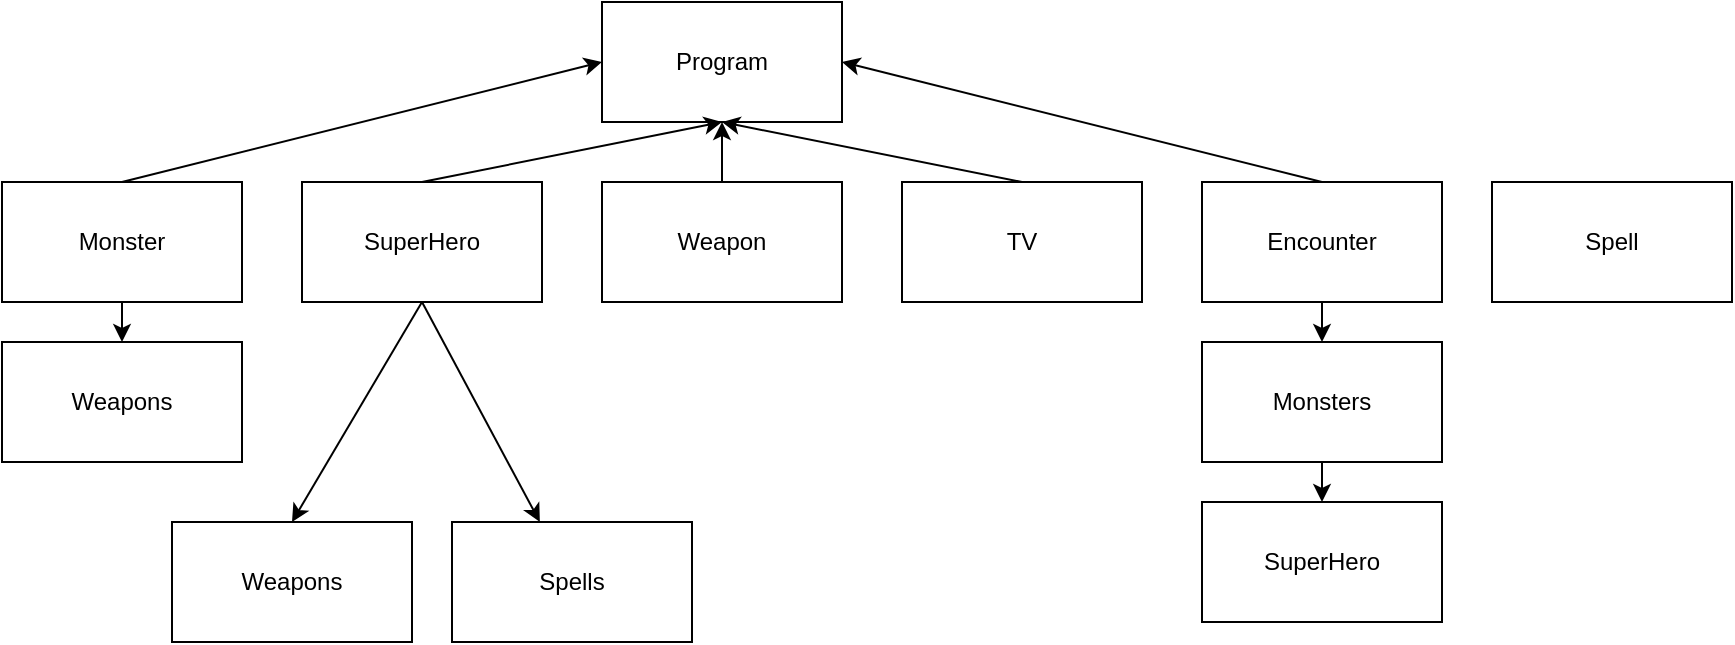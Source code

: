 <mxfile version="13.6.5">
    <diagram id="Q6o1T5YaPzHJF5DUoUJP" name="Page-1">
        <mxGraphModel dx="885" dy="459" grid="1" gridSize="10" guides="1" tooltips="1" connect="1" arrows="1" fold="1" page="1" pageScale="1" pageWidth="850" pageHeight="1100" math="0" shadow="0">
            <root>
                <mxCell id="0"/>
                <mxCell id="1" parent="0"/>
                <mxCell id="2" value="Program" style="rounded=0;whiteSpace=wrap;html=1;" parent="1" vertex="1">
                    <mxGeometry x="365" y="50" width="120" height="60" as="geometry"/>
                </mxCell>
                <mxCell id="3" value="Monster" style="rounded=0;whiteSpace=wrap;html=1;" parent="1" vertex="1">
                    <mxGeometry x="65" y="140" width="120" height="60" as="geometry"/>
                </mxCell>
                <mxCell id="4" value="SuperHero" style="rounded=0;whiteSpace=wrap;html=1;" parent="1" vertex="1">
                    <mxGeometry x="215" y="140" width="120" height="60" as="geometry"/>
                </mxCell>
                <mxCell id="5" value="Weapon" style="rounded=0;whiteSpace=wrap;html=1;" parent="1" vertex="1">
                    <mxGeometry x="365" y="140" width="120" height="60" as="geometry"/>
                </mxCell>
                <mxCell id="6" value="TV" style="rounded=0;whiteSpace=wrap;html=1;" parent="1" vertex="1">
                    <mxGeometry x="515" y="140" width="120" height="60" as="geometry"/>
                </mxCell>
                <mxCell id="7" value="Encounter&lt;br&gt;" style="rounded=0;whiteSpace=wrap;html=1;" parent="1" vertex="1">
                    <mxGeometry x="665" y="140" width="120" height="60" as="geometry"/>
                </mxCell>
                <mxCell id="8" value="Weapons" style="rounded=0;whiteSpace=wrap;html=1;" parent="1" vertex="1">
                    <mxGeometry x="65" y="220" width="120" height="60" as="geometry"/>
                </mxCell>
                <mxCell id="10" value="" style="endArrow=classic;html=1;exitX=0.5;exitY=1;exitDx=0;exitDy=0;" parent="1" source="3" target="8" edge="1">
                    <mxGeometry width="50" height="50" relative="1" as="geometry">
                        <mxPoint x="290" y="320" as="sourcePoint"/>
                        <mxPoint x="340" y="270" as="targetPoint"/>
                    </mxGeometry>
                </mxCell>
                <mxCell id="12" value="" style="endArrow=classic;html=1;exitX=0.5;exitY=1;exitDx=0;exitDy=0;entryX=0.5;entryY=0;entryDx=0;entryDy=0;" parent="1" source="4" target="11" edge="1">
                    <mxGeometry width="50" height="50" relative="1" as="geometry">
                        <mxPoint x="500" y="310" as="sourcePoint"/>
                        <mxPoint x="550" y="260" as="targetPoint"/>
                    </mxGeometry>
                </mxCell>
                <mxCell id="13" value="Monsters" style="rounded=0;whiteSpace=wrap;html=1;" parent="1" vertex="1">
                    <mxGeometry x="665" y="220" width="120" height="60" as="geometry"/>
                </mxCell>
                <mxCell id="14" value="" style="endArrow=classic;html=1;exitX=0.5;exitY=1;exitDx=0;exitDy=0;entryX=0.5;entryY=0;entryDx=0;entryDy=0;" parent="1" source="7" target="13" edge="1">
                    <mxGeometry width="50" height="50" relative="1" as="geometry">
                        <mxPoint x="620" y="420" as="sourcePoint"/>
                        <mxPoint x="670" y="370" as="targetPoint"/>
                    </mxGeometry>
                </mxCell>
                <mxCell id="15" value="SuperHero" style="rounded=0;whiteSpace=wrap;html=1;" parent="1" vertex="1">
                    <mxGeometry x="665" y="300" width="120" height="60" as="geometry"/>
                </mxCell>
                <mxCell id="16" value="" style="endArrow=classic;html=1;exitX=0.5;exitY=1;exitDx=0;exitDy=0;entryX=0.5;entryY=0;entryDx=0;entryDy=0;" parent="1" source="13" target="15" edge="1">
                    <mxGeometry width="50" height="50" relative="1" as="geometry">
                        <mxPoint x="550" y="420" as="sourcePoint"/>
                        <mxPoint x="600" y="370" as="targetPoint"/>
                    </mxGeometry>
                </mxCell>
                <mxCell id="17" value="" style="endArrow=classic;html=1;entryX=0;entryY=0.5;entryDx=0;entryDy=0;exitX=0.5;exitY=0;exitDx=0;exitDy=0;" parent="1" source="3" target="2" edge="1">
                    <mxGeometry width="50" height="50" relative="1" as="geometry">
                        <mxPoint x="125" y="119.289" as="sourcePoint"/>
                        <mxPoint x="125" y="69.289" as="targetPoint"/>
                    </mxGeometry>
                </mxCell>
                <mxCell id="18" value="" style="endArrow=classic;html=1;entryX=0.5;entryY=1;entryDx=0;entryDy=0;exitX=0.5;exitY=0;exitDx=0;exitDy=0;" parent="1" source="4" target="2" edge="1">
                    <mxGeometry width="50" height="50" relative="1" as="geometry">
                        <mxPoint x="240" y="100" as="sourcePoint"/>
                        <mxPoint x="290" y="50" as="targetPoint"/>
                    </mxGeometry>
                </mxCell>
                <mxCell id="19" value="" style="endArrow=classic;html=1;entryX=0.5;entryY=1;entryDx=0;entryDy=0;exitX=0.5;exitY=0;exitDx=0;exitDy=0;" parent="1" source="5" target="2" edge="1">
                    <mxGeometry width="50" height="50" relative="1" as="geometry">
                        <mxPoint x="560" y="100" as="sourcePoint"/>
                        <mxPoint x="610" y="50" as="targetPoint"/>
                    </mxGeometry>
                </mxCell>
                <mxCell id="20" value="" style="endArrow=classic;html=1;entryX=0.5;entryY=1;entryDx=0;entryDy=0;exitX=0.5;exitY=0;exitDx=0;exitDy=0;" parent="1" source="6" target="2" edge="1">
                    <mxGeometry width="50" height="50" relative="1" as="geometry">
                        <mxPoint x="600" y="100" as="sourcePoint"/>
                        <mxPoint x="650" y="50" as="targetPoint"/>
                    </mxGeometry>
                </mxCell>
                <mxCell id="21" value="" style="endArrow=classic;html=1;entryX=1;entryY=0.5;entryDx=0;entryDy=0;exitX=0.5;exitY=0;exitDx=0;exitDy=0;" parent="1" source="7" target="2" edge="1">
                    <mxGeometry width="50" height="50" relative="1" as="geometry">
                        <mxPoint x="560" y="360" as="sourcePoint"/>
                        <mxPoint x="610" y="310" as="targetPoint"/>
                    </mxGeometry>
                </mxCell>
                <mxCell id="22" value="Spell" style="rounded=0;whiteSpace=wrap;html=1;" vertex="1" parent="1">
                    <mxGeometry x="810" y="140" width="120" height="60" as="geometry"/>
                </mxCell>
                <mxCell id="23" value="Spells" style="rounded=0;whiteSpace=wrap;html=1;" vertex="1" parent="1">
                    <mxGeometry x="290" y="310" width="120" height="60" as="geometry"/>
                </mxCell>
                <mxCell id="24" value="" style="endArrow=classic;html=1;exitX=0.5;exitY=1;exitDx=0;exitDy=0;" edge="1" parent="1" source="4" target="23">
                    <mxGeometry width="50" height="50" relative="1" as="geometry">
                        <mxPoint x="285" y="210" as="sourcePoint"/>
                        <mxPoint x="285" y="230" as="targetPoint"/>
                    </mxGeometry>
                </mxCell>
                <mxCell id="11" value="Weapons" style="rounded=0;whiteSpace=wrap;html=1;" parent="1" vertex="1">
                    <mxGeometry x="150" y="310" width="120" height="60" as="geometry"/>
                </mxCell>
            </root>
        </mxGraphModel>
    </diagram>
</mxfile>